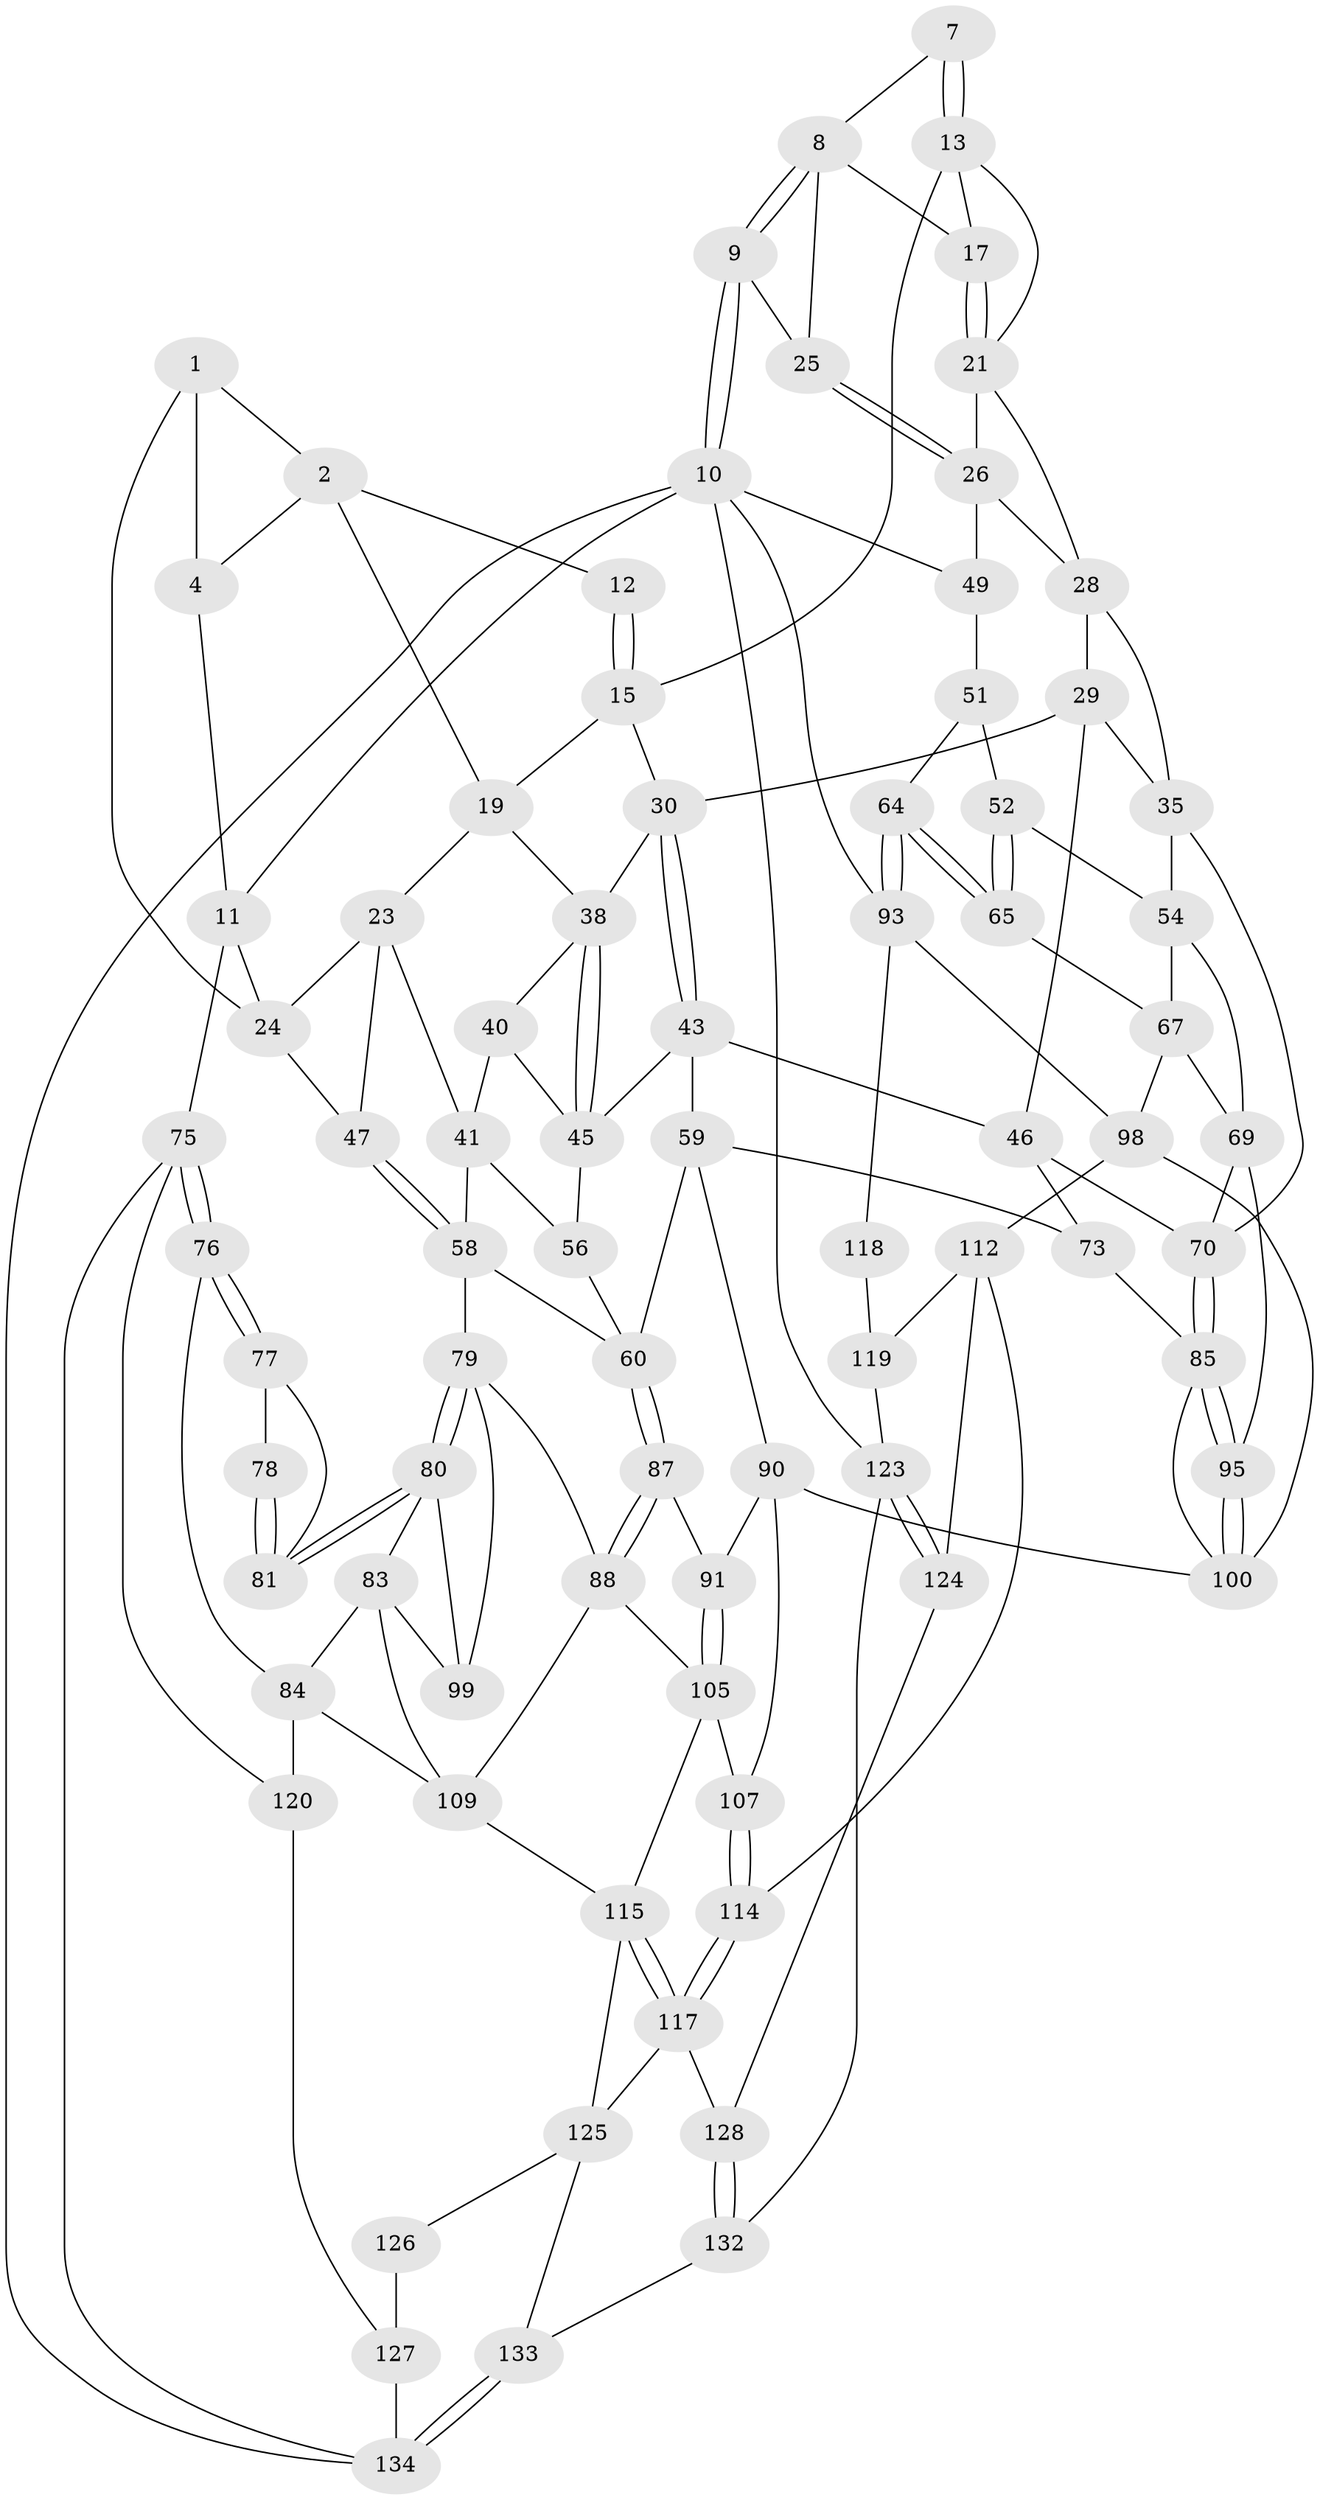 // original degree distribution, {3: 0.02962962962962963, 5: 0.45925925925925926, 4: 0.2518518518518518, 6: 0.25925925925925924}
// Generated by graph-tools (version 1.1) at 2025/42/03/06/25 10:42:30]
// undirected, 81 vertices, 172 edges
graph export_dot {
graph [start="1"]
  node [color=gray90,style=filled];
  1 [pos="+0.13625018366255415+0.0229665172494734",super="+5"];
  2 [pos="+0.3263355522689262+0",super="+3"];
  4 [pos="+0.09372429652104526+0",super="+6"];
  7 [pos="+0.7516410242269358+0"];
  8 [pos="+0.8281065689985703+0",super="+16"];
  9 [pos="+1+0"];
  10 [pos="+1+0",super="+92"];
  11 [pos="+0+0",super="+33"];
  12 [pos="+0.4486509831364119+0"];
  13 [pos="+0.7113727925405884+0",super="+14"];
  15 [pos="+0.5578471282609764+0.10318318165609715",super="+18"];
  17 [pos="+0.7878144292523787+0.05024483174613992"];
  19 [pos="+0.4155873450417128+0.12538547650287327",super="+20"];
  21 [pos="+0.7688851262231293+0.1392008440581314",super="+22"];
  23 [pos="+0.26291532479924157+0.11604676066689947",super="+42"];
  24 [pos="+0.11688370327220764+0.09883535601423622",super="+32"];
  25 [pos="+0.8725615132108067+0.16997998372275697"];
  26 [pos="+0.8703072831730416+0.17570606860488447",super="+27"];
  28 [pos="+0.6661623606689854+0.16279192128119888",super="+34"];
  29 [pos="+0.6514929081948665+0.16819041360671536",super="+37"];
  30 [pos="+0.5763530881306228+0.15032984343921005",super="+31"];
  35 [pos="+0.7918438805913397+0.3187496131080218",super="+36"];
  38 [pos="+0.4700380598059109+0.2667839726463461",super="+39"];
  40 [pos="+0.36305996316656003+0.26955901182397773"];
  41 [pos="+0.35770193819407403+0.27022037576890123",super="+57"];
  43 [pos="+0.5669435727768971+0.34110620036997313",super="+44"];
  45 [pos="+0.5173232177332109+0.34343144589706703",super="+55"];
  46 [pos="+0.5878179717067126+0.3441181256560462",super="+72"];
  47 [pos="+0.16135989031527107+0.34465878494523117",super="+48"];
  49 [pos="+1+0.27642548207314793",super="+50"];
  51 [pos="+0.9472020649992822+0.342382955761929",super="+62"];
  52 [pos="+0.9244381139512572+0.3548006593041499",super="+53"];
  54 [pos="+0.8596836467499992+0.3562336505414367",super="+68"];
  56 [pos="+0.37159600072137927+0.35364130809545513"];
  58 [pos="+0.2216109195360544+0.401471748296814",super="+63"];
  59 [pos="+0.47764843665164647+0.4591610212030291",super="+74"];
  60 [pos="+0.4520057865011498+0.47289668685967956",super="+61"];
  64 [pos="+1+0.4878981531207939"];
  65 [pos="+1+0.4898232622235118",super="+66"];
  67 [pos="+0.991660406473515+0.49911478377337304",super="+96"];
  69 [pos="+0.8501033811291836+0.524342610746302",super="+94"];
  70 [pos="+0.8000734448796702+0.5110537274900139",super="+71"];
  73 [pos="+0.6432608338556208+0.5621887533001519"];
  75 [pos="+0+0.6115572431147538",super="+121"];
  76 [pos="+0+0.6122587628415312"];
  77 [pos="+0.037044896706275955+0.5072295176548721"];
  78 [pos="+0.10464695326632202+0.3675905424872717"];
  79 [pos="+0.2623413821435293+0.5388120891682361",super="+89"];
  80 [pos="+0.09659901304584186+0.538399869886154",super="+82"];
  81 [pos="+0.09587550273640118+0.5364615216087891"];
  83 [pos="+0.02632273221501937+0.6203866671247106",super="+104"];
  84 [pos="+0+0.6385861160703034",super="+111"];
  85 [pos="+0.7713117462316876+0.5974443638421759",super="+86"];
  87 [pos="+0.4521862534831257+0.6296211392609734"];
  88 [pos="+0.41776136708502365+0.6515923552699698",super="+106"];
  90 [pos="+0.620401545677327+0.5789821069307879",super="+102"];
  91 [pos="+0.5249501709289838+0.6453568335939418"];
  93 [pos="+1+0.7500206553212218",super="+97"];
  95 [pos="+0.8213380372761134+0.6696692867528806"];
  98 [pos="+1+0.6964920858357319",super="+103"];
  99 [pos="+0.24704599473620362+0.6400272700817539"];
  100 [pos="+0.8175425017175826+0.6787652638836592",super="+101"];
  105 [pos="+0.536211149227993+0.7089040162169049",super="+108"];
  107 [pos="+0.6561304835817252+0.729006848182961"];
  109 [pos="+0.4125631385508959+0.8034613436981259",super="+110"];
  112 [pos="+0.8163488251030918+0.7690774010974738",super="+113"];
  114 [pos="+0.708736177944789+0.8058399083533804"];
  115 [pos="+0.5442249703939811+0.8104083884491635",super="+116"];
  117 [pos="+0.6069165136053017+0.9025670899030788",super="+129"];
  118 [pos="+1+0.7764541191927264"];
  119 [pos="+0.8638463795254472+0.796544340582742",super="+122"];
  120 [pos="+0.14862819859310042+0.8656865504635172"];
  123 [pos="+0.8875405872321921+0.9782820700559012",super="+131"];
  124 [pos="+0.7853548940240818+0.9254289958377109"];
  125 [pos="+0.40979313659882316+0.9083935291319285",super="+130"];
  126 [pos="+0.3959709966364764+0.9110275731842036"];
  127 [pos="+0.15665034570509695+0.8816071913570951",super="+135"];
  128 [pos="+0.7725402661733007+0.9328892558970995"];
  132 [pos="+0.6945176003679088+1"];
  133 [pos="+0.5485566256058465+1"];
  134 [pos="+0.19421852551256844+1"];
  1 -- 2;
  1 -- 24;
  1 -- 4;
  2 -- 19;
  2 -- 4;
  2 -- 12;
  4 -- 11;
  7 -- 8;
  7 -- 13;
  7 -- 13;
  8 -- 9;
  8 -- 9;
  8 -- 17;
  8 -- 25;
  9 -- 10;
  9 -- 10;
  9 -- 25;
  10 -- 11;
  10 -- 49;
  10 -- 93;
  10 -- 134;
  10 -- 123;
  11 -- 75 [weight=2];
  11 -- 24;
  12 -- 15;
  12 -- 15;
  13 -- 17;
  13 -- 21;
  13 -- 15;
  15 -- 19;
  15 -- 30;
  17 -- 21;
  17 -- 21;
  19 -- 38;
  19 -- 23;
  21 -- 28;
  21 -- 26;
  23 -- 24;
  23 -- 41;
  23 -- 47;
  24 -- 47;
  25 -- 26;
  25 -- 26;
  26 -- 49;
  26 -- 28;
  28 -- 29;
  28 -- 35;
  29 -- 30;
  29 -- 35;
  29 -- 46;
  30 -- 43;
  30 -- 43;
  30 -- 38;
  35 -- 54;
  35 -- 70;
  38 -- 45;
  38 -- 45;
  38 -- 40;
  40 -- 41;
  40 -- 45;
  41 -- 56;
  41 -- 58;
  43 -- 46;
  43 -- 59;
  43 -- 45;
  45 -- 56;
  46 -- 73;
  46 -- 70;
  47 -- 58;
  47 -- 58;
  49 -- 51 [weight=2];
  51 -- 52;
  51 -- 64;
  52 -- 65 [weight=2];
  52 -- 65;
  52 -- 54;
  54 -- 67;
  54 -- 69;
  56 -- 60;
  58 -- 79;
  58 -- 60;
  59 -- 60;
  59 -- 73;
  59 -- 90;
  60 -- 87;
  60 -- 87;
  64 -- 65;
  64 -- 65;
  64 -- 93;
  64 -- 93;
  65 -- 67;
  67 -- 98;
  67 -- 69;
  69 -- 70;
  69 -- 95;
  70 -- 85;
  70 -- 85;
  73 -- 85;
  75 -- 76;
  75 -- 76;
  75 -- 120;
  75 -- 134;
  76 -- 77;
  76 -- 77;
  76 -- 84;
  77 -- 78;
  77 -- 81;
  78 -- 81;
  78 -- 81;
  79 -- 80;
  79 -- 80;
  79 -- 88;
  79 -- 99;
  80 -- 81;
  80 -- 81;
  80 -- 83;
  80 -- 99;
  83 -- 84;
  83 -- 99;
  83 -- 109;
  84 -- 120;
  84 -- 109;
  85 -- 95;
  85 -- 95;
  85 -- 100;
  87 -- 88;
  87 -- 88;
  87 -- 91;
  88 -- 105;
  88 -- 109;
  90 -- 91;
  90 -- 107;
  90 -- 100;
  91 -- 105;
  91 -- 105;
  93 -- 98;
  93 -- 118;
  95 -- 100;
  95 -- 100;
  98 -- 112;
  98 -- 100;
  105 -- 115;
  105 -- 107;
  107 -- 114;
  107 -- 114;
  109 -- 115;
  112 -- 119;
  112 -- 114;
  112 -- 124;
  114 -- 117;
  114 -- 117;
  115 -- 117;
  115 -- 117;
  115 -- 125;
  117 -- 128;
  117 -- 125;
  118 -- 119 [weight=2];
  119 -- 123;
  120 -- 127;
  123 -- 124;
  123 -- 124;
  123 -- 132;
  124 -- 128;
  125 -- 126;
  125 -- 133;
  126 -- 127 [weight=2];
  127 -- 134;
  128 -- 132;
  128 -- 132;
  132 -- 133;
  133 -- 134;
  133 -- 134;
}
